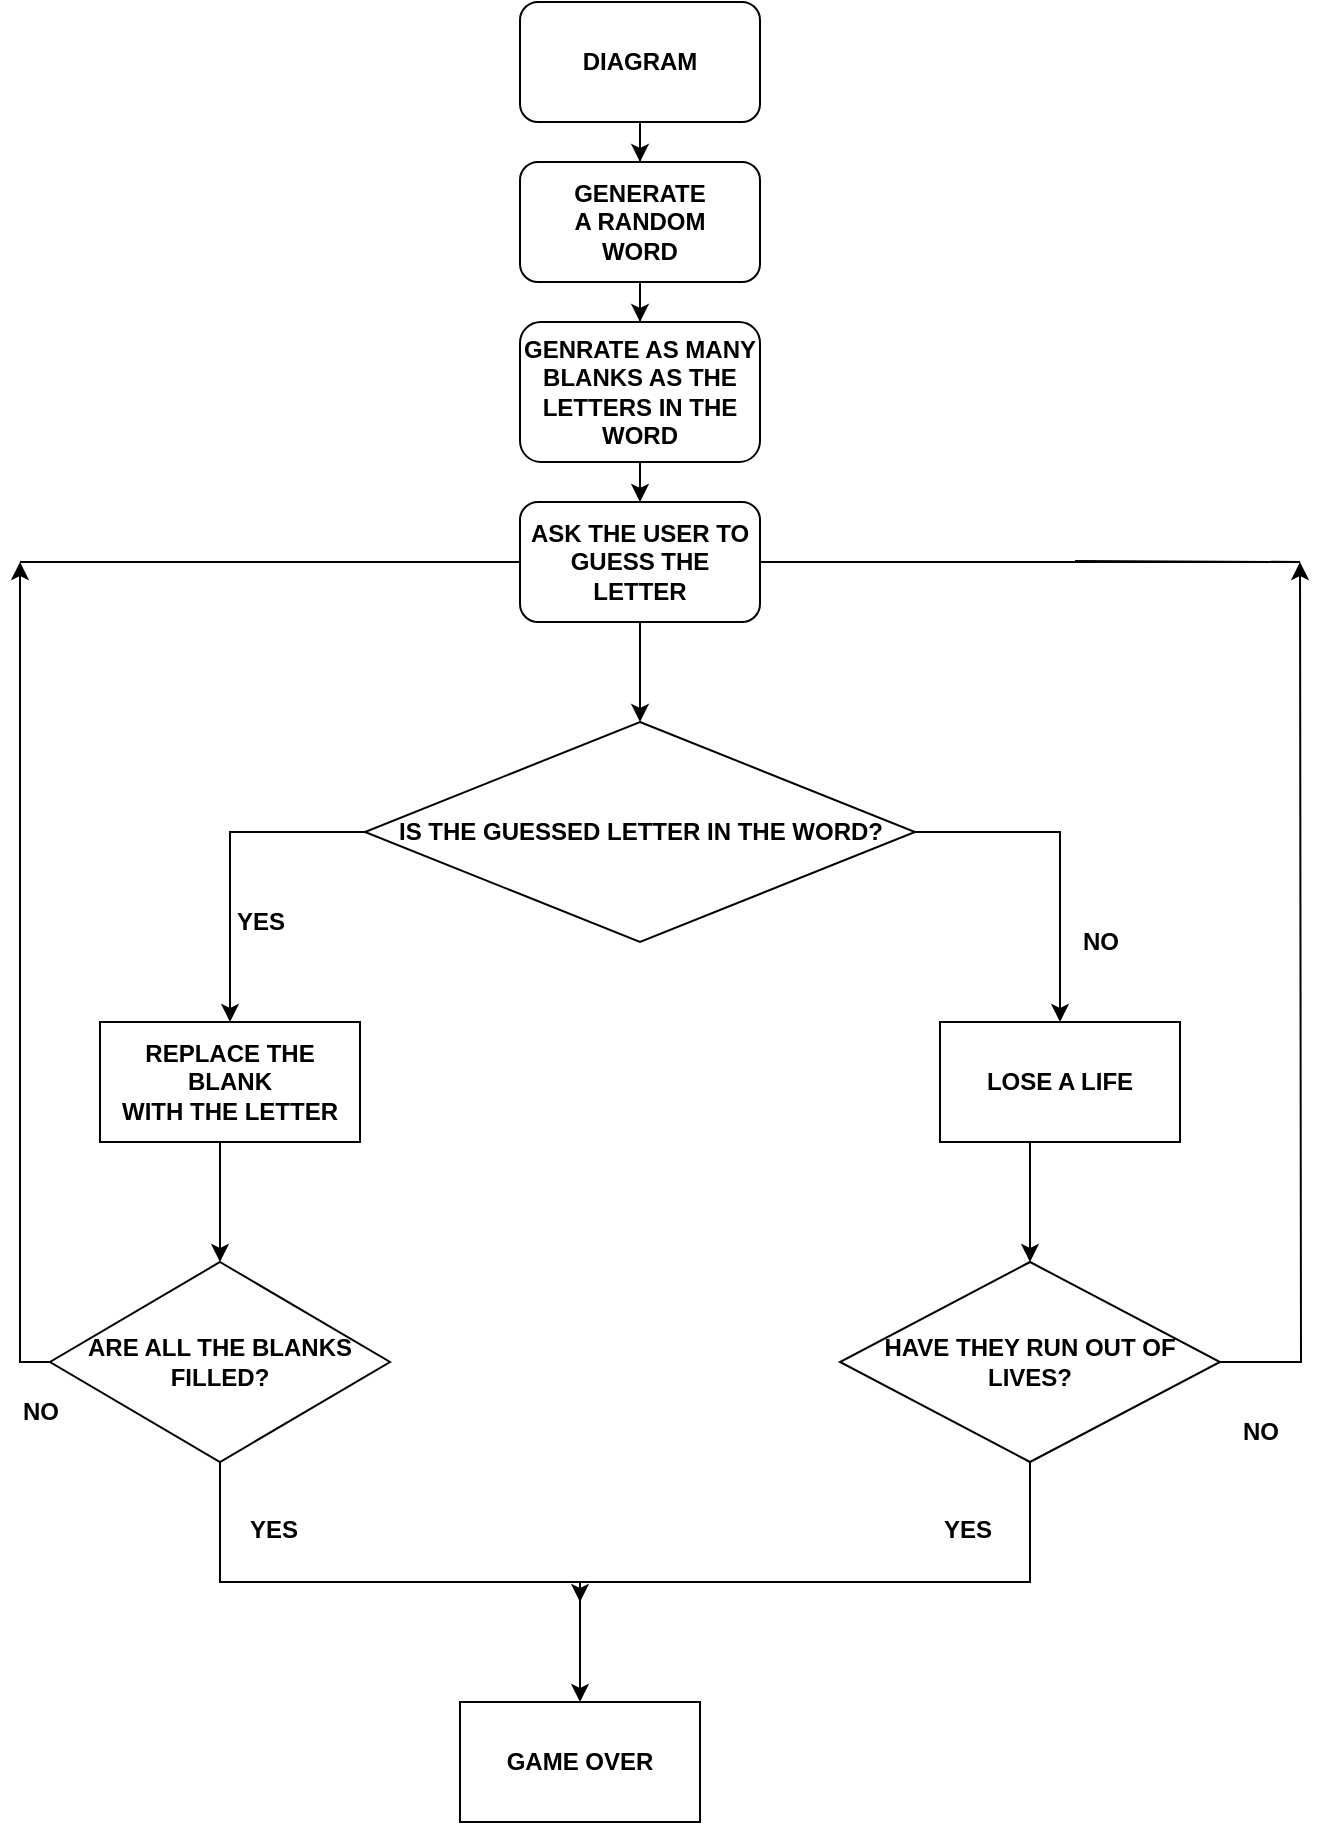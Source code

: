 <mxfile version="20.6.0" type="device"><diagram id="8zM7__MqfREQgmlt-cU2" name="Page-1"><mxGraphModel dx="868" dy="492" grid="1" gridSize="10" guides="1" tooltips="1" connect="1" arrows="1" fold="1" page="1" pageScale="1" pageWidth="850" pageHeight="1100" math="0" shadow="0"><root><mxCell id="0"/><mxCell id="1" parent="0"/><mxCell id="a2cBVhEY6TVpLaayTpfQ-3" value="" style="edgeStyle=orthogonalEdgeStyle;rounded=0;orthogonalLoop=1;jettySize=auto;html=1;" edge="1" parent="1" source="a2cBVhEY6TVpLaayTpfQ-1" target="a2cBVhEY6TVpLaayTpfQ-2"><mxGeometry relative="1" as="geometry"/></mxCell><mxCell id="a2cBVhEY6TVpLaayTpfQ-1" value="&lt;b&gt;DIAGRAM&lt;/b&gt;" style="rounded=1;whiteSpace=wrap;html=1;" vertex="1" parent="1"><mxGeometry x="290" y="10" width="120" height="60" as="geometry"/></mxCell><mxCell id="a2cBVhEY6TVpLaayTpfQ-5" value="" style="edgeStyle=orthogonalEdgeStyle;rounded=0;orthogonalLoop=1;jettySize=auto;html=1;" edge="1" parent="1" source="a2cBVhEY6TVpLaayTpfQ-2" target="a2cBVhEY6TVpLaayTpfQ-4"><mxGeometry relative="1" as="geometry"/></mxCell><mxCell id="a2cBVhEY6TVpLaayTpfQ-2" value="&lt;b&gt;GENERATE&lt;br&gt;A RANDOM&lt;br&gt;WORD&lt;br&gt;&lt;/b&gt;" style="rounded=1;whiteSpace=wrap;html=1;" vertex="1" parent="1"><mxGeometry x="290" y="90" width="120" height="60" as="geometry"/></mxCell><mxCell id="a2cBVhEY6TVpLaayTpfQ-7" value="" style="edgeStyle=orthogonalEdgeStyle;rounded=0;orthogonalLoop=1;jettySize=auto;html=1;" edge="1" parent="1" source="a2cBVhEY6TVpLaayTpfQ-4" target="a2cBVhEY6TVpLaayTpfQ-6"><mxGeometry relative="1" as="geometry"/></mxCell><mxCell id="a2cBVhEY6TVpLaayTpfQ-4" value="&lt;b&gt;GENRATE AS MANY BLANKS AS THE LETTERS IN THE WORD&lt;/b&gt;" style="whiteSpace=wrap;html=1;rounded=1;" vertex="1" parent="1"><mxGeometry x="290" y="170" width="120" height="70" as="geometry"/></mxCell><mxCell id="a2cBVhEY6TVpLaayTpfQ-9" style="edgeStyle=orthogonalEdgeStyle;rounded=0;orthogonalLoop=1;jettySize=auto;html=1;exitX=0.5;exitY=1;exitDx=0;exitDy=0;entryX=0.5;entryY=0;entryDx=0;entryDy=0;" edge="1" parent="1" source="a2cBVhEY6TVpLaayTpfQ-6" target="a2cBVhEY6TVpLaayTpfQ-8"><mxGeometry relative="1" as="geometry"/></mxCell><mxCell id="a2cBVhEY6TVpLaayTpfQ-6" value="&lt;b&gt;ASK THE USER TO GUESS THE LETTER&lt;/b&gt;" style="whiteSpace=wrap;html=1;rounded=1;" vertex="1" parent="1"><mxGeometry x="290" y="260" width="120" height="60" as="geometry"/></mxCell><mxCell id="a2cBVhEY6TVpLaayTpfQ-11" value="" style="edgeStyle=orthogonalEdgeStyle;rounded=0;orthogonalLoop=1;jettySize=auto;html=1;" edge="1" parent="1" source="a2cBVhEY6TVpLaayTpfQ-8" target="a2cBVhEY6TVpLaayTpfQ-10"><mxGeometry relative="1" as="geometry"/></mxCell><mxCell id="a2cBVhEY6TVpLaayTpfQ-13" value="" style="edgeStyle=orthogonalEdgeStyle;rounded=0;orthogonalLoop=1;jettySize=auto;html=1;" edge="1" parent="1" source="a2cBVhEY6TVpLaayTpfQ-8" target="a2cBVhEY6TVpLaayTpfQ-12"><mxGeometry relative="1" as="geometry"/></mxCell><mxCell id="a2cBVhEY6TVpLaayTpfQ-8" value="&lt;b&gt;IS THE GUESSED LETTER IN THE WORD?&lt;/b&gt;" style="rhombus;whiteSpace=wrap;html=1;" vertex="1" parent="1"><mxGeometry x="212.5" y="370" width="275" height="110" as="geometry"/></mxCell><mxCell id="a2cBVhEY6TVpLaayTpfQ-15" value="" style="edgeStyle=orthogonalEdgeStyle;rounded=0;orthogonalLoop=1;jettySize=auto;html=1;" edge="1" parent="1" source="a2cBVhEY6TVpLaayTpfQ-10" target="a2cBVhEY6TVpLaayTpfQ-14"><mxGeometry relative="1" as="geometry"><Array as="points"><mxPoint x="140" y="600"/><mxPoint x="140" y="600"/></Array></mxGeometry></mxCell><mxCell id="a2cBVhEY6TVpLaayTpfQ-10" value="&lt;b&gt;REPLACE THE BLANK&lt;br&gt;WITH THE LETTER&lt;/b&gt;" style="whiteSpace=wrap;html=1;" vertex="1" parent="1"><mxGeometry x="80" y="520" width="130" height="60" as="geometry"/></mxCell><mxCell id="a2cBVhEY6TVpLaayTpfQ-17" value="" style="edgeStyle=orthogonalEdgeStyle;rounded=0;orthogonalLoop=1;jettySize=auto;html=1;" edge="1" parent="1" source="a2cBVhEY6TVpLaayTpfQ-12" target="a2cBVhEY6TVpLaayTpfQ-16"><mxGeometry relative="1" as="geometry"><Array as="points"><mxPoint x="545" y="600"/><mxPoint x="545" y="600"/></Array></mxGeometry></mxCell><mxCell id="a2cBVhEY6TVpLaayTpfQ-12" value="&lt;b&gt;LOSE A LIFE&lt;/b&gt;" style="whiteSpace=wrap;html=1;" vertex="1" parent="1"><mxGeometry x="500" y="520" width="120" height="60" as="geometry"/></mxCell><mxCell id="a2cBVhEY6TVpLaayTpfQ-21" style="edgeStyle=orthogonalEdgeStyle;rounded=0;orthogonalLoop=1;jettySize=auto;html=1;exitX=0.5;exitY=1;exitDx=0;exitDy=0;entryX=0.5;entryY=0;entryDx=0;entryDy=0;" edge="1" parent="1" source="a2cBVhEY6TVpLaayTpfQ-14" target="a2cBVhEY6TVpLaayTpfQ-22"><mxGeometry relative="1" as="geometry"><mxPoint x="320" y="850" as="targetPoint"/><Array as="points"><mxPoint x="140" y="800"/><mxPoint x="320" y="800"/></Array></mxGeometry></mxCell><mxCell id="a2cBVhEY6TVpLaayTpfQ-34" style="edgeStyle=orthogonalEdgeStyle;rounded=0;orthogonalLoop=1;jettySize=auto;html=1;exitX=0;exitY=0.5;exitDx=0;exitDy=0;" edge="1" parent="1" source="a2cBVhEY6TVpLaayTpfQ-14"><mxGeometry relative="1" as="geometry"><mxPoint x="40" y="290" as="targetPoint"/><Array as="points"><mxPoint x="40" y="690"/></Array></mxGeometry></mxCell><mxCell id="a2cBVhEY6TVpLaayTpfQ-14" value="&lt;b&gt;ARE ALL THE BLANKS FILLED?&lt;/b&gt;" style="rhombus;whiteSpace=wrap;html=1;" vertex="1" parent="1"><mxGeometry x="55" y="640" width="170" height="100" as="geometry"/></mxCell><mxCell id="a2cBVhEY6TVpLaayTpfQ-36" style="edgeStyle=orthogonalEdgeStyle;rounded=0;orthogonalLoop=1;jettySize=auto;html=1;exitX=1;exitY=0.5;exitDx=0;exitDy=0;" edge="1" parent="1" source="a2cBVhEY6TVpLaayTpfQ-16"><mxGeometry relative="1" as="geometry"><mxPoint x="680" y="290" as="targetPoint"/></mxGeometry></mxCell><mxCell id="a2cBVhEY6TVpLaayTpfQ-45" style="edgeStyle=orthogonalEdgeStyle;rounded=0;orthogonalLoop=1;jettySize=auto;html=1;exitX=0.5;exitY=1;exitDx=0;exitDy=0;" edge="1" parent="1" source="a2cBVhEY6TVpLaayTpfQ-16"><mxGeometry relative="1" as="geometry"><mxPoint x="320" y="810" as="targetPoint"/><Array as="points"><mxPoint x="545" y="800"/><mxPoint x="320" y="800"/></Array></mxGeometry></mxCell><mxCell id="a2cBVhEY6TVpLaayTpfQ-16" value="&lt;b&gt;HAVE THEY RUN OUT OF LIVES?&lt;/b&gt;" style="rhombus;whiteSpace=wrap;html=1;" vertex="1" parent="1"><mxGeometry x="450" y="640" width="190" height="100" as="geometry"/></mxCell><mxCell id="a2cBVhEY6TVpLaayTpfQ-22" value="&lt;b&gt;GAME OVER&lt;/b&gt;" style="whiteSpace=wrap;html=1;" vertex="1" parent="1"><mxGeometry x="260" y="860" width="120" height="60" as="geometry"/></mxCell><mxCell id="a2cBVhEY6TVpLaayTpfQ-31" value="&lt;b&gt;YES&lt;/b&gt;" style="text;html=1;align=center;verticalAlign=middle;resizable=0;points=[];autosize=1;strokeColor=none;fillColor=none;" vertex="1" parent="1"><mxGeometry x="135" y="455" width="50" height="30" as="geometry"/></mxCell><mxCell id="a2cBVhEY6TVpLaayTpfQ-32" value="&lt;b&gt;YES&lt;/b&gt;" style="text;whiteSpace=wrap;html=1;" vertex="1" parent="1"><mxGeometry x="152.5" y="760" width="60" height="40" as="geometry"/></mxCell><mxCell id="a2cBVhEY6TVpLaayTpfQ-37" value="" style="endArrow=none;html=1;rounded=0;entryX=0;entryY=0.5;entryDx=0;entryDy=0;" edge="1" parent="1" target="a2cBVhEY6TVpLaayTpfQ-6"><mxGeometry width="50" height="50" relative="1" as="geometry"><mxPoint x="40" y="290" as="sourcePoint"/><mxPoint x="225" y="289.5" as="targetPoint"/></mxGeometry></mxCell><mxCell id="a2cBVhEY6TVpLaayTpfQ-38" value="" style="endArrow=none;html=1;rounded=0;exitX=1;exitY=0.5;exitDx=0;exitDy=0;" edge="1" parent="1" source="a2cBVhEY6TVpLaayTpfQ-6"><mxGeometry width="50" height="50" relative="1" as="geometry"><mxPoint x="500" y="289.5" as="sourcePoint"/><mxPoint x="567.5" y="289.5" as="targetPoint"/><Array as="points"><mxPoint x="680" y="290"/></Array></mxGeometry></mxCell><mxCell id="a2cBVhEY6TVpLaayTpfQ-39" value="&lt;b&gt;NO&lt;/b&gt;" style="text;html=1;align=center;verticalAlign=middle;resizable=0;points=[];autosize=1;strokeColor=none;fillColor=none;" vertex="1" parent="1"><mxGeometry x="560" y="465" width="40" height="30" as="geometry"/></mxCell><mxCell id="a2cBVhEY6TVpLaayTpfQ-41" value="&lt;b&gt;NO&lt;/b&gt;" style="text;html=1;align=center;verticalAlign=middle;resizable=0;points=[];autosize=1;strokeColor=none;fillColor=none;" vertex="1" parent="1"><mxGeometry x="30" y="700" width="40" height="30" as="geometry"/></mxCell><mxCell id="a2cBVhEY6TVpLaayTpfQ-42" value="&lt;b&gt;NO&lt;/b&gt;" style="text;html=1;align=center;verticalAlign=middle;resizable=0;points=[];autosize=1;strokeColor=none;fillColor=none;" vertex="1" parent="1"><mxGeometry x="640" y="710" width="40" height="30" as="geometry"/></mxCell><mxCell id="a2cBVhEY6TVpLaayTpfQ-43" value="&lt;b&gt;YES&lt;/b&gt;" style="text;whiteSpace=wrap;html=1;" vertex="1" parent="1"><mxGeometry x="500" y="760" width="60" height="40" as="geometry"/></mxCell></root></mxGraphModel></diagram></mxfile>